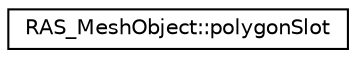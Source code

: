 digraph G
{
  edge [fontname="Helvetica",fontsize="10",labelfontname="Helvetica",labelfontsize="10"];
  node [fontname="Helvetica",fontsize="10",shape=record];
  rankdir=LR;
  Node1 [label="RAS_MeshObject::polygonSlot",height=0.2,width=0.4,color="black", fillcolor="white", style="filled",URL="$d6/dd7/structRAS__MeshObject_1_1polygonSlot.html"];
}
